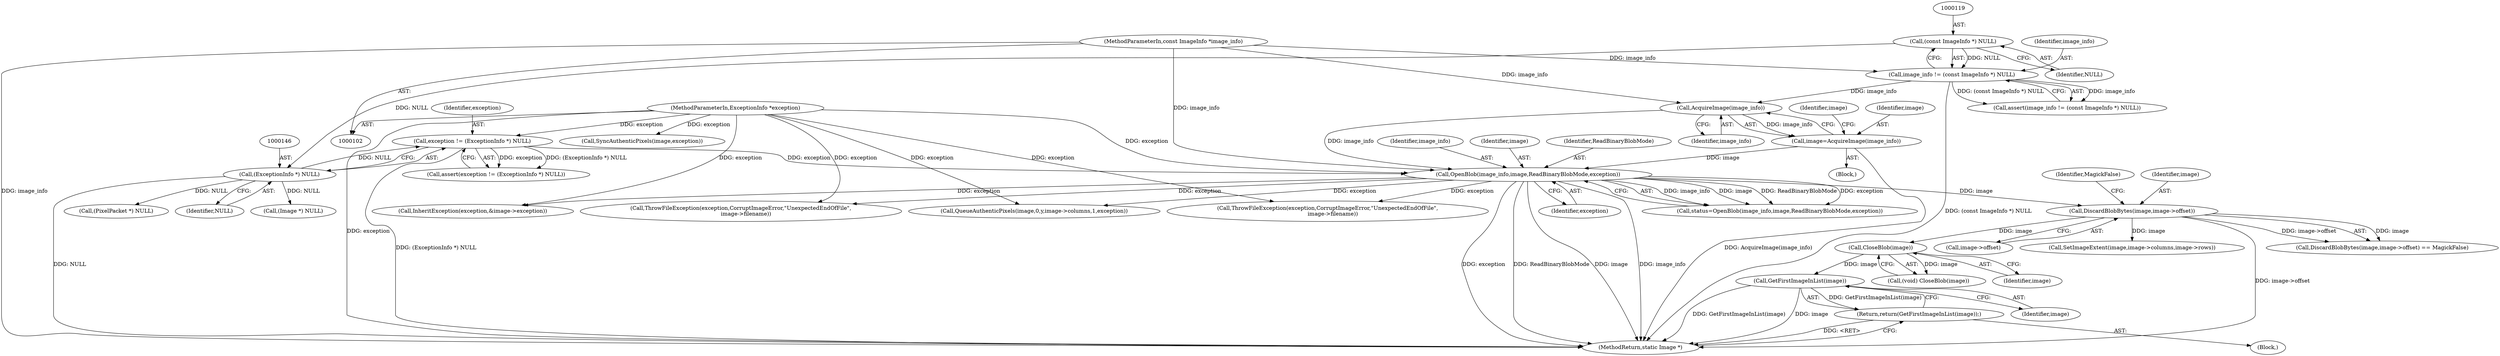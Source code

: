 digraph "0_ImageMagick_f6e9d0d9955e85bdd7540b251cd50d598dacc5e6_68@pointer" {
"1000242" [label="(Call,GetFirstImageInList(image))"];
"1000239" [label="(Call,CloseBlob(image))"];
"1000212" [label="(Call,DiscardBlobBytes(image,image->offset))"];
"1000197" [label="(Call,OpenBlob(image_info,image,ReadBinaryBlobMode,exception))"];
"1000156" [label="(Call,AcquireImage(image_info))"];
"1000116" [label="(Call,image_info != (const ImageInfo *) NULL)"];
"1000103" [label="(MethodParameterIn,const ImageInfo *image_info)"];
"1000118" [label="(Call,(const ImageInfo *) NULL)"];
"1000154" [label="(Call,image=AcquireImage(image_info))"];
"1000143" [label="(Call,exception != (ExceptionInfo *) NULL)"];
"1000104" [label="(MethodParameterIn,ExceptionInfo *exception)"];
"1000145" [label="(Call,(ExceptionInfo *) NULL)"];
"1000241" [label="(Return,return(GetFirstImageInList(image));)"];
"1000240" [label="(Identifier,image)"];
"1000217" [label="(Identifier,MagickFalse)"];
"1000246" [label="(Call,SetImageExtent(image,image->columns,image->rows))"];
"1000157" [label="(Identifier,image_info)"];
"1000198" [label="(Identifier,image_info)"];
"1000104" [label="(MethodParameterIn,ExceptionInfo *exception)"];
"1000197" [label="(Call,OpenBlob(image_info,image,ReadBinaryBlobMode,exception))"];
"1000103" [label="(MethodParameterIn,const ImageInfo *image_info)"];
"1000370" [label="(Call,SyncAuthenticPixels(image,exception))"];
"1000156" [label="(Call,AcquireImage(image_info))"];
"1000116" [label="(Call,image_info != (const ImageInfo *) NULL)"];
"1000243" [label="(Identifier,image)"];
"1000115" [label="(Call,assert(image_info != (const ImageInfo *) NULL))"];
"1000142" [label="(Call,assert(exception != (ExceptionInfo *) NULL))"];
"1000201" [label="(Identifier,exception)"];
"1000413" [label="(MethodReturn,static Image *)"];
"1000162" [label="(Identifier,image)"];
"1000155" [label="(Identifier,image)"];
"1000213" [label="(Identifier,image)"];
"1000199" [label="(Identifier,image)"];
"1000214" [label="(Call,image->offset)"];
"1000211" [label="(Call,DiscardBlobBytes(image,image->offset) == MagickFalse)"];
"1000296" [label="(Call,(PixelPacket *) NULL)"];
"1000236" [label="(Block,)"];
"1000143" [label="(Call,exception != (ExceptionInfo *) NULL)"];
"1000200" [label="(Identifier,ReadBinaryBlobMode)"];
"1000242" [label="(Call,GetFirstImageInList(image))"];
"1000154" [label="(Call,image=AcquireImage(image_info))"];
"1000239" [label="(Call,CloseBlob(image))"];
"1000195" [label="(Call,status=OpenBlob(image_info,image,ReadBinaryBlobMode,exception))"];
"1000241" [label="(Return,return(GetFirstImageInList(image));)"];
"1000399" [label="(Call,ThrowFileException(exception,CorruptImageError,\"UnexpectedEndOfFile\",\n      image->filename))"];
"1000284" [label="(Call,QueueAuthenticPixels(image,0,y,image->columns,1,exception))"];
"1000218" [label="(Call,ThrowFileException(exception,CorruptImageError,\"UnexpectedEndOfFile\",\n      image->filename))"];
"1000147" [label="(Identifier,NULL)"];
"1000145" [label="(Call,(ExceptionInfo *) NULL)"];
"1000259" [label="(Call,InheritException(exception,&image->exception))"];
"1000105" [label="(Block,)"];
"1000212" [label="(Call,DiscardBlobBytes(image,image->offset))"];
"1000120" [label="(Identifier,NULL)"];
"1000207" [label="(Call,(Image *) NULL)"];
"1000237" [label="(Call,(void) CloseBlob(image))"];
"1000118" [label="(Call,(const ImageInfo *) NULL)"];
"1000144" [label="(Identifier,exception)"];
"1000117" [label="(Identifier,image_info)"];
"1000242" -> "1000241"  [label="AST: "];
"1000242" -> "1000243"  [label="CFG: "];
"1000243" -> "1000242"  [label="AST: "];
"1000241" -> "1000242"  [label="CFG: "];
"1000242" -> "1000413"  [label="DDG: GetFirstImageInList(image)"];
"1000242" -> "1000413"  [label="DDG: image"];
"1000242" -> "1000241"  [label="DDG: GetFirstImageInList(image)"];
"1000239" -> "1000242"  [label="DDG: image"];
"1000239" -> "1000237"  [label="AST: "];
"1000239" -> "1000240"  [label="CFG: "];
"1000240" -> "1000239"  [label="AST: "];
"1000237" -> "1000239"  [label="CFG: "];
"1000239" -> "1000237"  [label="DDG: image"];
"1000212" -> "1000239"  [label="DDG: image"];
"1000212" -> "1000211"  [label="AST: "];
"1000212" -> "1000214"  [label="CFG: "];
"1000213" -> "1000212"  [label="AST: "];
"1000214" -> "1000212"  [label="AST: "];
"1000217" -> "1000212"  [label="CFG: "];
"1000212" -> "1000413"  [label="DDG: image->offset"];
"1000212" -> "1000211"  [label="DDG: image"];
"1000212" -> "1000211"  [label="DDG: image->offset"];
"1000197" -> "1000212"  [label="DDG: image"];
"1000212" -> "1000246"  [label="DDG: image"];
"1000197" -> "1000195"  [label="AST: "];
"1000197" -> "1000201"  [label="CFG: "];
"1000198" -> "1000197"  [label="AST: "];
"1000199" -> "1000197"  [label="AST: "];
"1000200" -> "1000197"  [label="AST: "];
"1000201" -> "1000197"  [label="AST: "];
"1000195" -> "1000197"  [label="CFG: "];
"1000197" -> "1000413"  [label="DDG: exception"];
"1000197" -> "1000413"  [label="DDG: ReadBinaryBlobMode"];
"1000197" -> "1000413"  [label="DDG: image"];
"1000197" -> "1000413"  [label="DDG: image_info"];
"1000197" -> "1000195"  [label="DDG: image_info"];
"1000197" -> "1000195"  [label="DDG: image"];
"1000197" -> "1000195"  [label="DDG: ReadBinaryBlobMode"];
"1000197" -> "1000195"  [label="DDG: exception"];
"1000156" -> "1000197"  [label="DDG: image_info"];
"1000103" -> "1000197"  [label="DDG: image_info"];
"1000154" -> "1000197"  [label="DDG: image"];
"1000143" -> "1000197"  [label="DDG: exception"];
"1000104" -> "1000197"  [label="DDG: exception"];
"1000197" -> "1000218"  [label="DDG: exception"];
"1000197" -> "1000259"  [label="DDG: exception"];
"1000197" -> "1000284"  [label="DDG: exception"];
"1000197" -> "1000399"  [label="DDG: exception"];
"1000156" -> "1000154"  [label="AST: "];
"1000156" -> "1000157"  [label="CFG: "];
"1000157" -> "1000156"  [label="AST: "];
"1000154" -> "1000156"  [label="CFG: "];
"1000156" -> "1000154"  [label="DDG: image_info"];
"1000116" -> "1000156"  [label="DDG: image_info"];
"1000103" -> "1000156"  [label="DDG: image_info"];
"1000116" -> "1000115"  [label="AST: "];
"1000116" -> "1000118"  [label="CFG: "];
"1000117" -> "1000116"  [label="AST: "];
"1000118" -> "1000116"  [label="AST: "];
"1000115" -> "1000116"  [label="CFG: "];
"1000116" -> "1000413"  [label="DDG: (const ImageInfo *) NULL"];
"1000116" -> "1000115"  [label="DDG: image_info"];
"1000116" -> "1000115"  [label="DDG: (const ImageInfo *) NULL"];
"1000103" -> "1000116"  [label="DDG: image_info"];
"1000118" -> "1000116"  [label="DDG: NULL"];
"1000103" -> "1000102"  [label="AST: "];
"1000103" -> "1000413"  [label="DDG: image_info"];
"1000118" -> "1000120"  [label="CFG: "];
"1000119" -> "1000118"  [label="AST: "];
"1000120" -> "1000118"  [label="AST: "];
"1000118" -> "1000145"  [label="DDG: NULL"];
"1000154" -> "1000105"  [label="AST: "];
"1000155" -> "1000154"  [label="AST: "];
"1000162" -> "1000154"  [label="CFG: "];
"1000154" -> "1000413"  [label="DDG: AcquireImage(image_info)"];
"1000143" -> "1000142"  [label="AST: "];
"1000143" -> "1000145"  [label="CFG: "];
"1000144" -> "1000143"  [label="AST: "];
"1000145" -> "1000143"  [label="AST: "];
"1000142" -> "1000143"  [label="CFG: "];
"1000143" -> "1000413"  [label="DDG: (ExceptionInfo *) NULL"];
"1000143" -> "1000142"  [label="DDG: exception"];
"1000143" -> "1000142"  [label="DDG: (ExceptionInfo *) NULL"];
"1000104" -> "1000143"  [label="DDG: exception"];
"1000145" -> "1000143"  [label="DDG: NULL"];
"1000104" -> "1000102"  [label="AST: "];
"1000104" -> "1000413"  [label="DDG: exception"];
"1000104" -> "1000218"  [label="DDG: exception"];
"1000104" -> "1000259"  [label="DDG: exception"];
"1000104" -> "1000284"  [label="DDG: exception"];
"1000104" -> "1000370"  [label="DDG: exception"];
"1000104" -> "1000399"  [label="DDG: exception"];
"1000145" -> "1000147"  [label="CFG: "];
"1000146" -> "1000145"  [label="AST: "];
"1000147" -> "1000145"  [label="AST: "];
"1000145" -> "1000413"  [label="DDG: NULL"];
"1000145" -> "1000207"  [label="DDG: NULL"];
"1000145" -> "1000296"  [label="DDG: NULL"];
"1000241" -> "1000236"  [label="AST: "];
"1000413" -> "1000241"  [label="CFG: "];
"1000241" -> "1000413"  [label="DDG: <RET>"];
}
